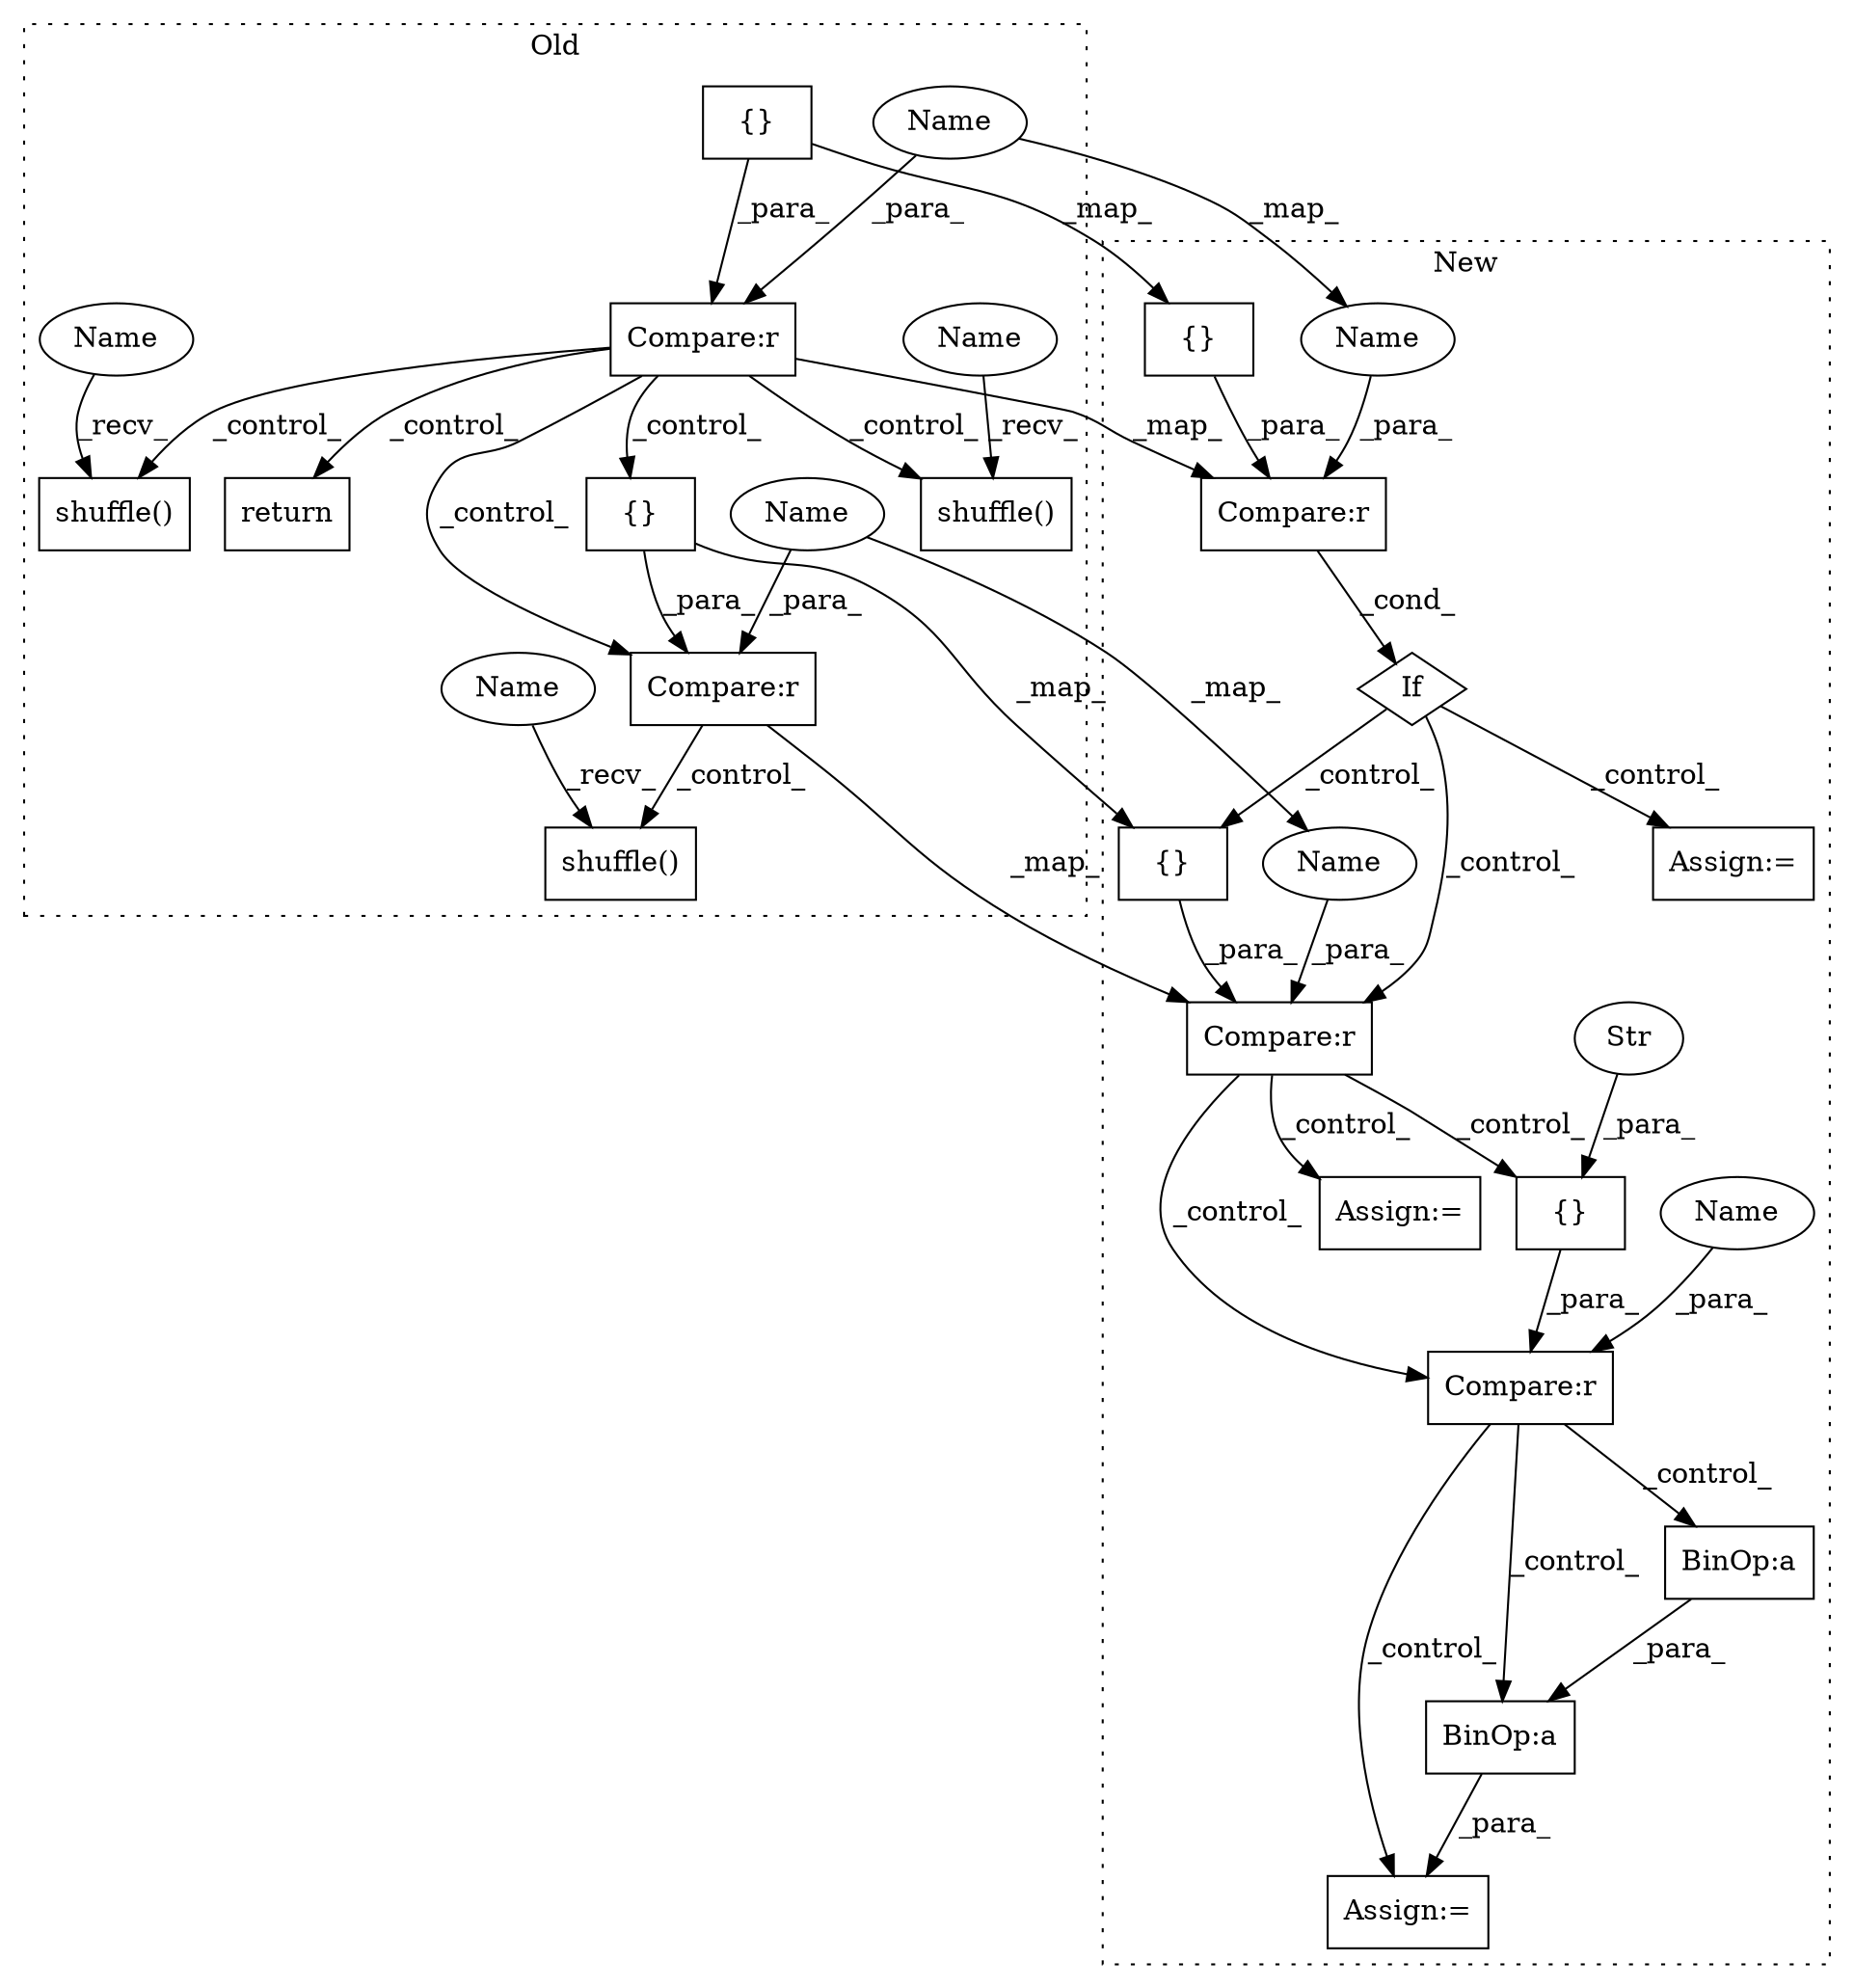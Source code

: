 digraph G {
subgraph cluster0 {
1 [label="shuffle()" a="75" s="2416,2447" l="15,1" shape="box"];
7 [label="{}" a="59" s="2381,2401" l="1,0" shape="box"];
12 [label="Compare:r" a="40" s="2372" l="30" shape="box"];
13 [label="{}" a="59" s="2137,2155" l="1,0" shape="box"];
15 [label="Compare:r" a="40" s="2128" l="28" shape="box"];
17 [label="shuffle()" a="75" s="2294,2323" l="15,1" shape="box"];
18 [label="shuffle()" a="75" s="2170,2200" l="15,1" shape="box"];
21 [label="return" a="93" s="2337" l="7" shape="box"];
25 [label="Name" a="87" s="2294" l="6" shape="ellipse"];
26 [label="Name" a="87" s="2170" l="6" shape="ellipse"];
27 [label="Name" a="87" s="2416" l="6" shape="ellipse"];
28 [label="Name" a="87" s="2128" l="5" shape="ellipse"];
29 [label="Name" a="87" s="2372" l="5" shape="ellipse"];
label = "Old";
style="dotted";
}
subgraph cluster1 {
2 [label="{}" a="59" s="3157,3163" l="1,0" shape="box"];
3 [label="If" a="96" s="2904" l="3" shape="diamond"];
4 [label="Str" a="66" s="3158" l="5" shape="ellipse"];
5 [label="Compare:r" a="40" s="3148" l="16" shape="box"];
6 [label="Assign:=" a="68" s="3183" l="3" shape="box"];
8 [label="{}" a="59" s="2995,3015" l="1,0" shape="box"];
9 [label="BinOp:a" a="82" s="3190" l="32" shape="box"];
10 [label="BinOp:a" a="82" s="3200" l="3" shape="box"];
11 [label="Compare:r" a="40" s="2986" l="30" shape="box"];
14 [label="{}" a="59" s="2916,2934" l="1,0" shape="box"];
16 [label="Compare:r" a="40" s="2907" l="28" shape="box"];
19 [label="Assign:=" a="68" s="2954" l="3" shape="box"];
20 [label="Assign:=" a="68" s="3117" l="3" shape="box"];
22 [label="Name" a="87" s="3148" l="5" shape="ellipse"];
23 [label="Name" a="87" s="2907" l="5" shape="ellipse"];
24 [label="Name" a="87" s="2986" l="5" shape="ellipse"];
label = "New";
style="dotted";
}
2 -> 5 [label="_para_"];
3 -> 11 [label="_control_"];
3 -> 8 [label="_control_"];
3 -> 19 [label="_control_"];
4 -> 2 [label="_para_"];
5 -> 6 [label="_control_"];
5 -> 10 [label="_control_"];
5 -> 9 [label="_control_"];
7 -> 12 [label="_para_"];
7 -> 8 [label="_map_"];
8 -> 11 [label="_para_"];
9 -> 6 [label="_para_"];
10 -> 9 [label="_para_"];
11 -> 2 [label="_control_"];
11 -> 20 [label="_control_"];
11 -> 5 [label="_control_"];
12 -> 1 [label="_control_"];
12 -> 11 [label="_map_"];
13 -> 15 [label="_para_"];
13 -> 14 [label="_map_"];
14 -> 16 [label="_para_"];
15 -> 18 [label="_control_"];
15 -> 17 [label="_control_"];
15 -> 16 [label="_map_"];
15 -> 12 [label="_control_"];
15 -> 7 [label="_control_"];
15 -> 21 [label="_control_"];
16 -> 3 [label="_cond_"];
22 -> 5 [label="_para_"];
23 -> 16 [label="_para_"];
24 -> 11 [label="_para_"];
25 -> 17 [label="_recv_"];
26 -> 18 [label="_recv_"];
27 -> 1 [label="_recv_"];
28 -> 15 [label="_para_"];
28 -> 23 [label="_map_"];
29 -> 12 [label="_para_"];
29 -> 24 [label="_map_"];
}